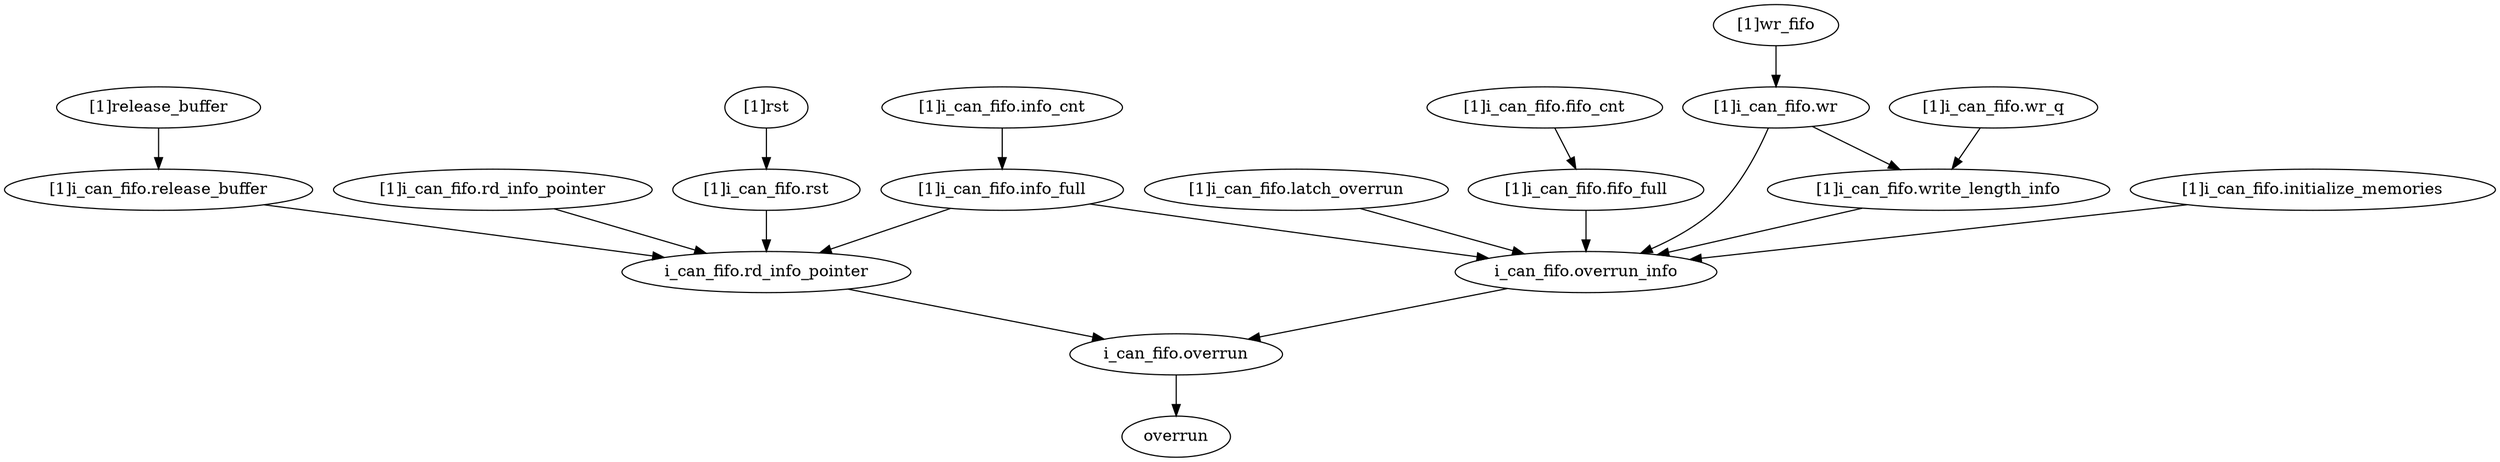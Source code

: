 strict digraph "" {
	"i_can_fifo.overrun_info"	 [complexity=3,
		importance=0.0107968181895,
		rank=0.0035989393965];
	"i_can_fifo.overrun"	 [complexity=0,
		importance=0.00711526056308,
		rank=0.0];
	"i_can_fifo.overrun_info" -> "i_can_fifo.overrun";
	"[1]i_can_fifo.fifo_full"	 [complexity=10,
		importance=0.0132007486117,
		rank=0.00132007486117];
	"[1]i_can_fifo.fifo_full" -> "i_can_fifo.overrun_info";
	"[1]i_can_fifo.write_length_info"	 [complexity=6,
		importance=0.013432897865,
		rank=0.00223881631083];
	"[1]i_can_fifo.write_length_info" -> "i_can_fifo.overrun_info";
	"[1]i_can_fifo.wr"	 [complexity=9,
		importance=0.016537666129,
		rank=0.00183751845878];
	"[1]i_can_fifo.wr" -> "i_can_fifo.overrun_info";
	"[1]i_can_fifo.wr" -> "[1]i_can_fifo.write_length_info";
	"i_can_fifo.rd_info_pointer"	 [complexity=3,
		importance=0.00928329026192,
		rank=0.00309443008731];
	"i_can_fifo.rd_info_pointer" -> "i_can_fifo.overrun";
	"[1]wr_fifo"	 [complexity=9,
		importance=0.0256928084508,
		rank=0.00285475649453];
	"[1]wr_fifo" -> "[1]i_can_fifo.wr";
	"[1]rst"	 [complexity=4,
		importance=0.021726520018,
		rank=0.00543163000449];
	"[1]i_can_fifo.rst"	 [complexity=4,
		importance=0.0201480564216,
		rank=0.0050370141054];
	"[1]rst" -> "[1]i_can_fifo.rst";
	"[1]i_can_fifo.wr_q"	 [complexity=9,
		importance=0.0153093186533,
		rank=0.00170103540592];
	"[1]i_can_fifo.wr_q" -> "[1]i_can_fifo.write_length_info";
	"[1]i_can_fifo.rd_info_pointer"	 [complexity=6,
		importance=0.0114513199608,
		rank=0.00190855332679];
	"[1]i_can_fifo.rd_info_pointer" -> "i_can_fifo.rd_info_pointer";
	"[1]i_can_fifo.info_full"	 [complexity=5,
		importance=0.0112897231559,
		rank=0.00225794463117];
	"[1]i_can_fifo.info_full" -> "i_can_fifo.overrun_info";
	"[1]i_can_fifo.info_full" -> "i_can_fifo.rd_info_pointer";
	"[1]i_can_fifo.initialize_memories"	 [complexity=13,
		importance=0.0242217569473,
		rank=0.00186321207287];
	"[1]i_can_fifo.initialize_memories" -> "i_can_fifo.overrun_info";
	"[1]i_can_fifo.info_cnt"	 [complexity=7,
		importance=0.01556899906,
		rank=0.00222414272286];
	"[1]i_can_fifo.info_cnt" -> "[1]i_can_fifo.info_full";
	"[1]i_can_fifo.release_buffer"	 [complexity=5,
		importance=0.0116509768215,
		rank=0.00233019536431];
	"[1]i_can_fifo.release_buffer" -> "i_can_fifo.rd_info_pointer";
	"[1]i_can_fifo.latch_overrun"	 [complexity=10,
		importance=0.0130465758549,
		rank=0.00130465758549];
	"[1]i_can_fifo.latch_overrun" -> "i_can_fifo.overrun_info";
	"[1]i_can_fifo.fifo_cnt"	 [complexity=12,
		importance=0.0214560811832,
		rank=0.00178800676527];
	"[1]i_can_fifo.fifo_cnt" -> "[1]i_can_fifo.fifo_full";
	"[1]i_can_fifo.rst" -> "i_can_fifo.rd_info_pointer";
	"[1]release_buffer"	 [complexity=5,
		importance=0.0132294404179,
		rank=0.00264588808358];
	"[1]release_buffer" -> "[1]i_can_fifo.release_buffer";
	overrun	 [complexity=0,
		importance=0.00342445586634,
		rank=0.0];
	"i_can_fifo.overrun" -> overrun;
}
